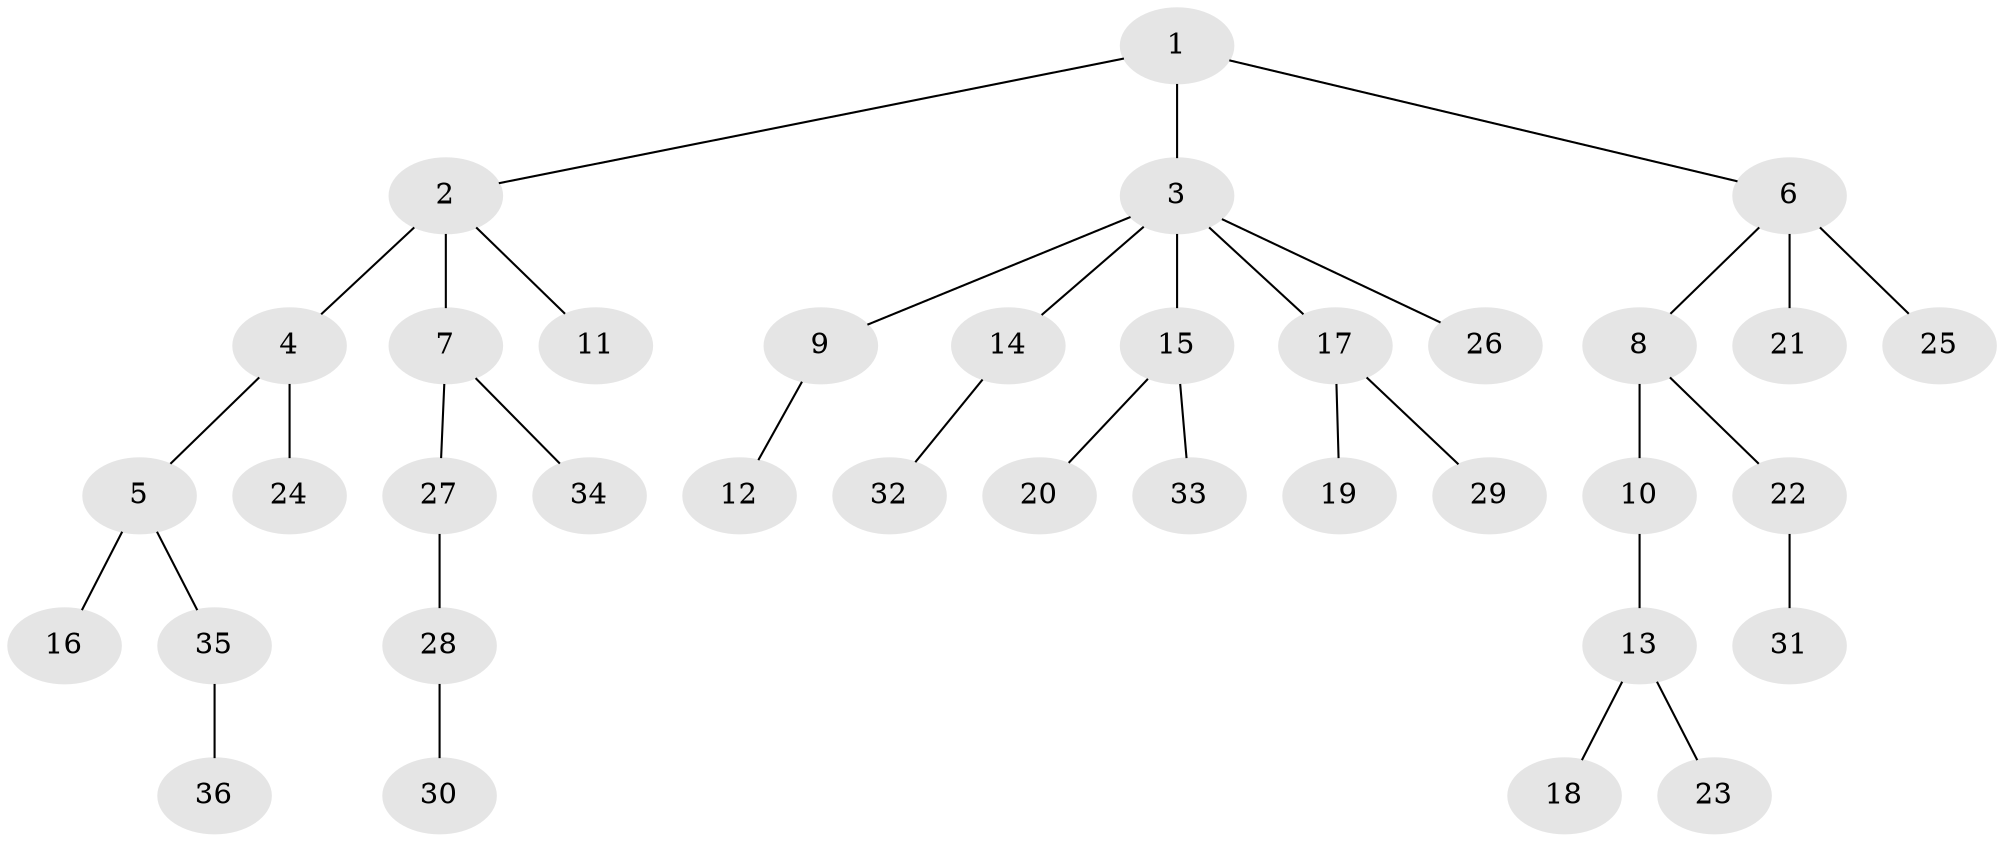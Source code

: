 // original degree distribution, {7: 0.014925373134328358, 4: 0.08955223880597014, 5: 0.029850746268656716, 6: 0.014925373134328358, 3: 0.08955223880597014, 2: 0.23880597014925373, 1: 0.5223880597014925}
// Generated by graph-tools (version 1.1) at 2025/36/03/09/25 02:36:28]
// undirected, 36 vertices, 35 edges
graph export_dot {
graph [start="1"]
  node [color=gray90,style=filled];
  1;
  2;
  3;
  4;
  5;
  6;
  7;
  8;
  9;
  10;
  11;
  12;
  13;
  14;
  15;
  16;
  17;
  18;
  19;
  20;
  21;
  22;
  23;
  24;
  25;
  26;
  27;
  28;
  29;
  30;
  31;
  32;
  33;
  34;
  35;
  36;
  1 -- 2 [weight=1.0];
  1 -- 3 [weight=4.0];
  1 -- 6 [weight=1.0];
  2 -- 4 [weight=1.0];
  2 -- 7 [weight=2.0];
  2 -- 11 [weight=1.0];
  3 -- 9 [weight=1.0];
  3 -- 14 [weight=1.0];
  3 -- 15 [weight=1.0];
  3 -- 17 [weight=1.0];
  3 -- 26 [weight=1.0];
  4 -- 5 [weight=1.0];
  4 -- 24 [weight=1.0];
  5 -- 16 [weight=1.0];
  5 -- 35 [weight=1.0];
  6 -- 8 [weight=1.0];
  6 -- 21 [weight=2.0];
  6 -- 25 [weight=1.0];
  7 -- 27 [weight=1.0];
  7 -- 34 [weight=1.0];
  8 -- 10 [weight=1.0];
  8 -- 22 [weight=1.0];
  9 -- 12 [weight=1.0];
  10 -- 13 [weight=1.0];
  13 -- 18 [weight=1.0];
  13 -- 23 [weight=1.0];
  14 -- 32 [weight=1.0];
  15 -- 20 [weight=1.0];
  15 -- 33 [weight=1.0];
  17 -- 19 [weight=1.0];
  17 -- 29 [weight=1.0];
  22 -- 31 [weight=1.0];
  27 -- 28 [weight=1.0];
  28 -- 30 [weight=1.0];
  35 -- 36 [weight=1.0];
}
